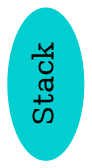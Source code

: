 digraph G {
  size="10,7.5";
  ratio="fill";
  rotate=90;
  fontsize="12pt";
  rankdir = TB ;
"Stack" [style=filled, color=darkturquoise];
}
